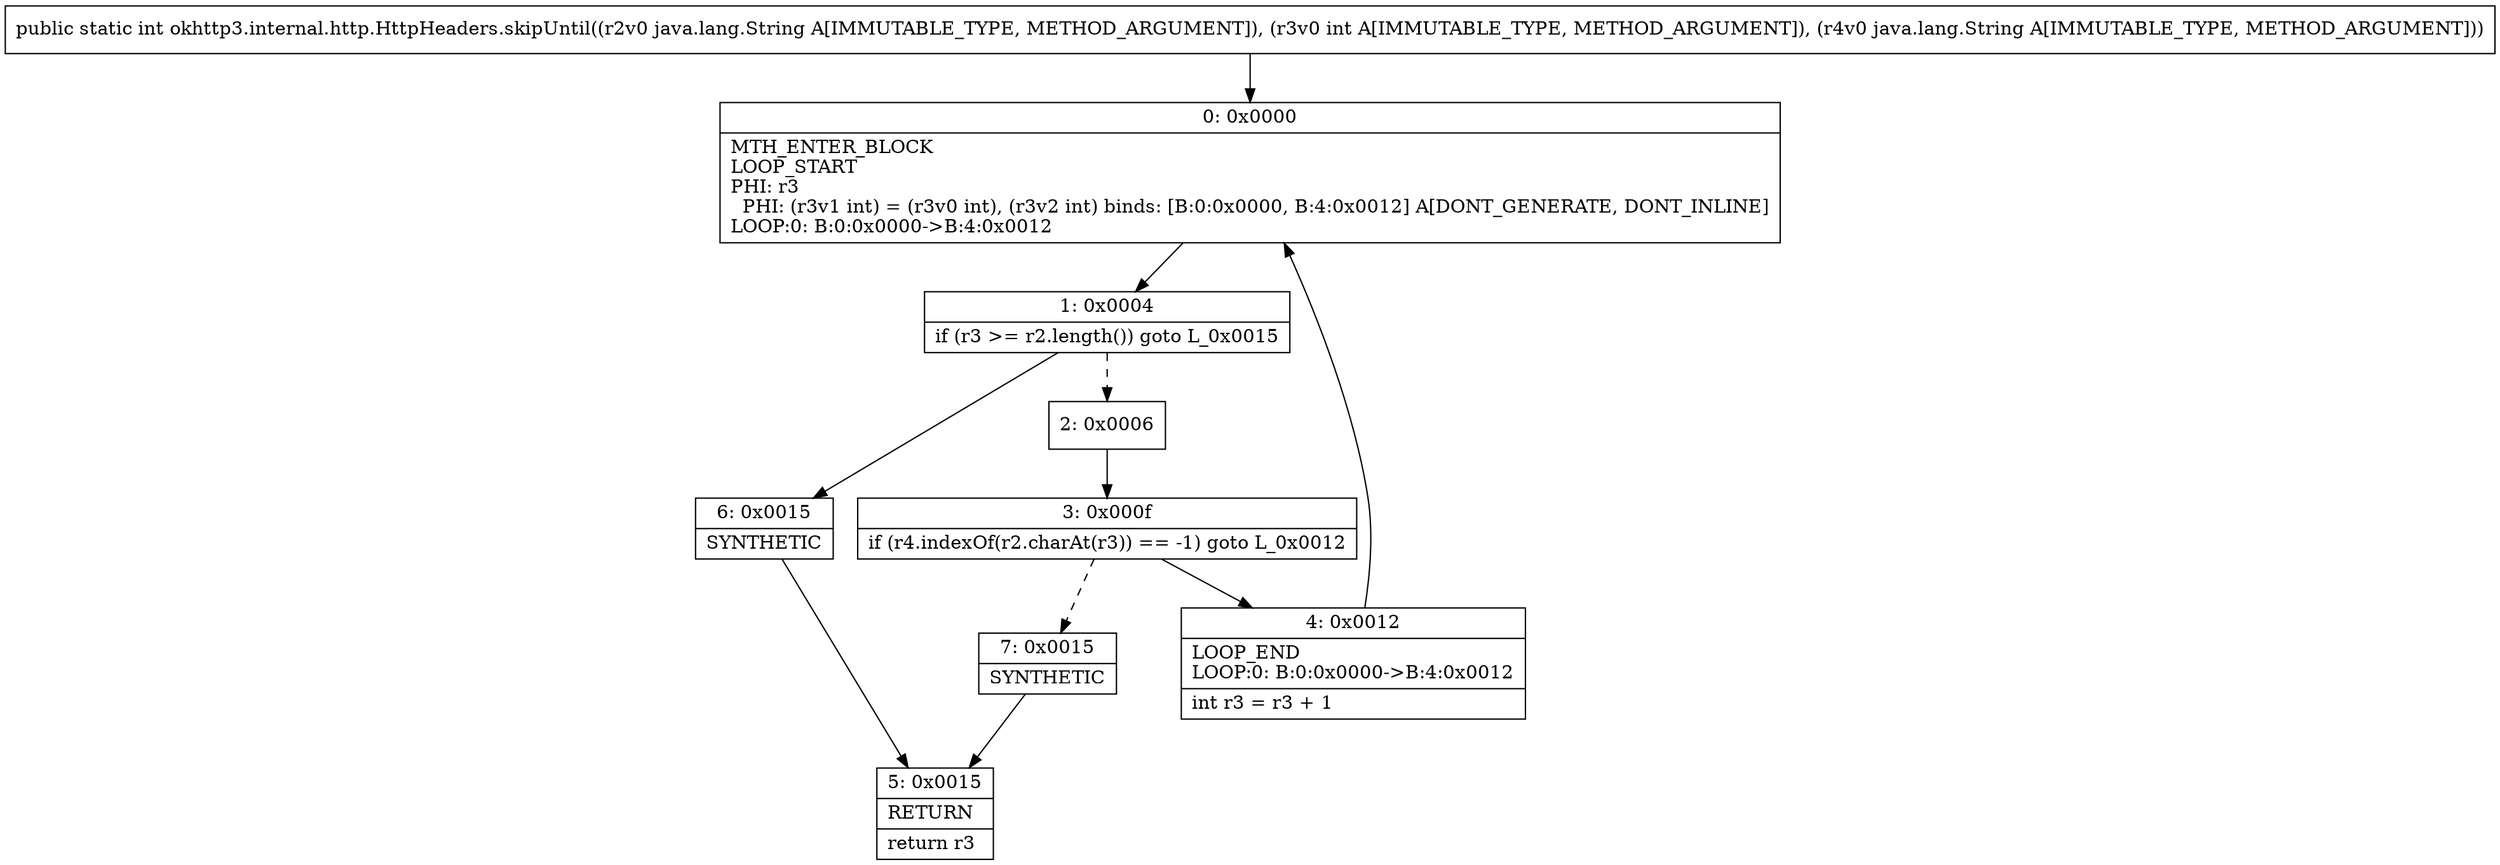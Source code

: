 digraph "CFG forokhttp3.internal.http.HttpHeaders.skipUntil(Ljava\/lang\/String;ILjava\/lang\/String;)I" {
Node_0 [shape=record,label="{0\:\ 0x0000|MTH_ENTER_BLOCK\lLOOP_START\lPHI: r3 \l  PHI: (r3v1 int) = (r3v0 int), (r3v2 int) binds: [B:0:0x0000, B:4:0x0012] A[DONT_GENERATE, DONT_INLINE]\lLOOP:0: B:0:0x0000\-\>B:4:0x0012\l}"];
Node_1 [shape=record,label="{1\:\ 0x0004|if (r3 \>= r2.length()) goto L_0x0015\l}"];
Node_2 [shape=record,label="{2\:\ 0x0006}"];
Node_3 [shape=record,label="{3\:\ 0x000f|if (r4.indexOf(r2.charAt(r3)) == \-1) goto L_0x0012\l}"];
Node_4 [shape=record,label="{4\:\ 0x0012|LOOP_END\lLOOP:0: B:0:0x0000\-\>B:4:0x0012\l|int r3 = r3 + 1\l}"];
Node_5 [shape=record,label="{5\:\ 0x0015|RETURN\l|return r3\l}"];
Node_6 [shape=record,label="{6\:\ 0x0015|SYNTHETIC\l}"];
Node_7 [shape=record,label="{7\:\ 0x0015|SYNTHETIC\l}"];
MethodNode[shape=record,label="{public static int okhttp3.internal.http.HttpHeaders.skipUntil((r2v0 java.lang.String A[IMMUTABLE_TYPE, METHOD_ARGUMENT]), (r3v0 int A[IMMUTABLE_TYPE, METHOD_ARGUMENT]), (r4v0 java.lang.String A[IMMUTABLE_TYPE, METHOD_ARGUMENT])) }"];
MethodNode -> Node_0;
Node_0 -> Node_1;
Node_1 -> Node_2[style=dashed];
Node_1 -> Node_6;
Node_2 -> Node_3;
Node_3 -> Node_4;
Node_3 -> Node_7[style=dashed];
Node_4 -> Node_0;
Node_6 -> Node_5;
Node_7 -> Node_5;
}

